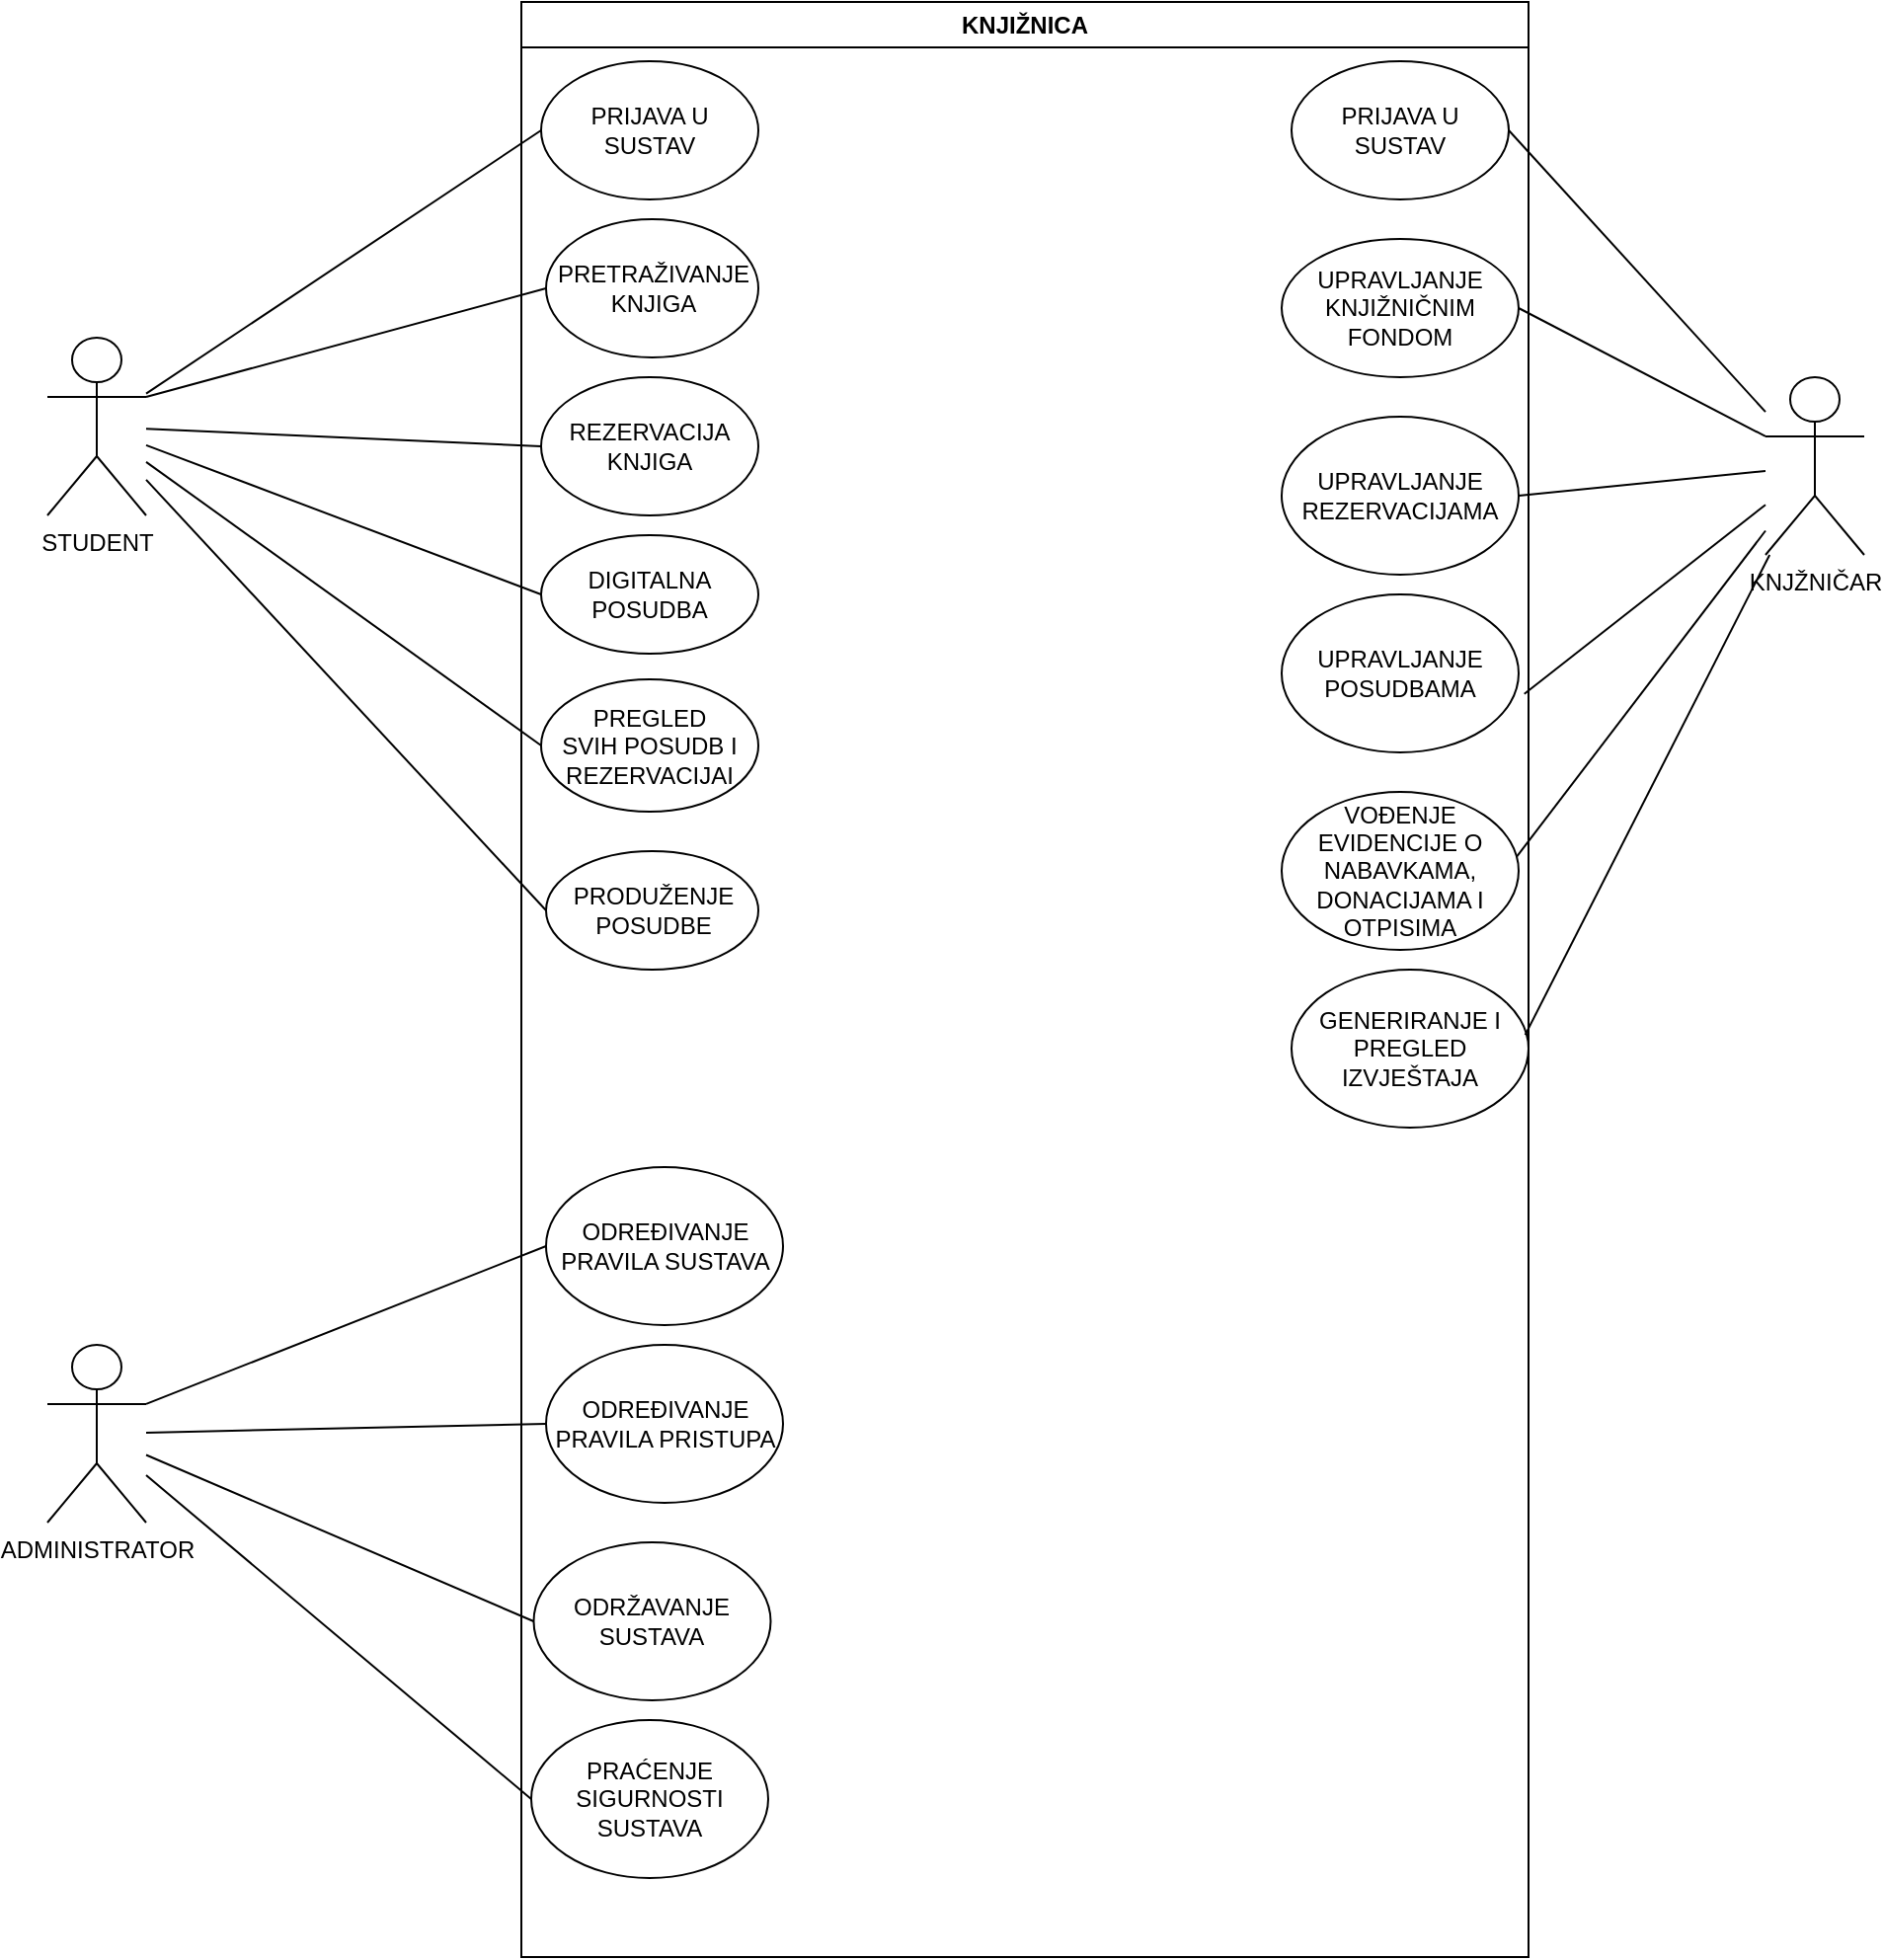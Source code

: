 <mxfile version="27.1.6">
  <diagram name="Page-1" id="Ws7HdihnxqeCmHbtNUcM">
    <mxGraphModel dx="1213" dy="738" grid="1" gridSize="10" guides="1" tooltips="1" connect="1" arrows="1" fold="1" page="1" pageScale="1" pageWidth="1169" pageHeight="827" background="#FFFFFF" math="0" shadow="0">
      <root>
        <mxCell id="0" />
        <mxCell id="1" parent="0" />
        <mxCell id="WqEMcibUl_75Bd5WsS2H-1" value="KNJIŽNICA" style="swimlane;whiteSpace=wrap;html=1;" parent="1" vertex="1">
          <mxGeometry x="360" y="70" width="510" height="990" as="geometry" />
        </mxCell>
        <mxCell id="WqEMcibUl_75Bd5WsS2H-6" value="PRETRAŽIVANJE KNJIGA" style="ellipse;whiteSpace=wrap;html=1;" parent="WqEMcibUl_75Bd5WsS2H-1" vertex="1">
          <mxGeometry x="12.5" y="110" width="107.5" height="70" as="geometry" />
        </mxCell>
        <mxCell id="WqEMcibUl_75Bd5WsS2H-7" value="PRIJAVA U SUSTAV" style="ellipse;whiteSpace=wrap;html=1;" parent="WqEMcibUl_75Bd5WsS2H-1" vertex="1">
          <mxGeometry x="10" y="30" width="110" height="70" as="geometry" />
        </mxCell>
        <mxCell id="WqEMcibUl_75Bd5WsS2H-9" value="DIGITALNA POSUDBA" style="ellipse;whiteSpace=wrap;html=1;" parent="WqEMcibUl_75Bd5WsS2H-1" vertex="1">
          <mxGeometry x="10" y="270" width="110" height="60" as="geometry" />
        </mxCell>
        <mxCell id="WqEMcibUl_75Bd5WsS2H-8" value="REZERVACIJA KNJIGA" style="ellipse;whiteSpace=wrap;html=1;" parent="WqEMcibUl_75Bd5WsS2H-1" vertex="1">
          <mxGeometry x="10" y="190" width="110" height="70" as="geometry" />
        </mxCell>
        <mxCell id="WqEMcibUl_75Bd5WsS2H-10" value="&lt;div&gt;PREGLED&lt;/div&gt;&lt;div&gt;SVIH POSUDB I REZERVACIJAI&lt;/div&gt;" style="ellipse;whiteSpace=wrap;html=1;" parent="WqEMcibUl_75Bd5WsS2H-1" vertex="1">
          <mxGeometry x="10" y="343" width="110" height="67" as="geometry" />
        </mxCell>
        <mxCell id="WqEMcibUl_75Bd5WsS2H-11" value="&lt;div&gt;PRODUŽENJE&lt;/div&gt;&lt;div&gt;POSUDBE&lt;/div&gt;" style="ellipse;whiteSpace=wrap;html=1;" parent="WqEMcibUl_75Bd5WsS2H-1" vertex="1">
          <mxGeometry x="12.5" y="430" width="107.5" height="60" as="geometry" />
        </mxCell>
        <mxCell id="WqEMcibUl_75Bd5WsS2H-20" value="UPRAVLJANJE&lt;br&gt;KNJIŽNIČNIM FONDOM" style="ellipse;whiteSpace=wrap;html=1;" parent="WqEMcibUl_75Bd5WsS2H-1" vertex="1">
          <mxGeometry x="385" y="120" width="120" height="70" as="geometry" />
        </mxCell>
        <mxCell id="WqEMcibUl_75Bd5WsS2H-21" value="PRIJAVA U SUSTAV" style="ellipse;whiteSpace=wrap;html=1;" parent="WqEMcibUl_75Bd5WsS2H-1" vertex="1">
          <mxGeometry x="390" y="30" width="110" height="70" as="geometry" />
        </mxCell>
        <mxCell id="WqEMcibUl_75Bd5WsS2H-22" value="UPRAVLJANJE REZERVACIJAMA" style="ellipse;whiteSpace=wrap;html=1;" parent="WqEMcibUl_75Bd5WsS2H-1" vertex="1">
          <mxGeometry x="385" y="210" width="120" height="80" as="geometry" />
        </mxCell>
        <mxCell id="WqEMcibUl_75Bd5WsS2H-23" value="UPRAVLJANJE POSUDBAMA" style="ellipse;whiteSpace=wrap;html=1;" parent="WqEMcibUl_75Bd5WsS2H-1" vertex="1">
          <mxGeometry x="385" y="300" width="120" height="80" as="geometry" />
        </mxCell>
        <mxCell id="WqEMcibUl_75Bd5WsS2H-24" value="VOĐENJE EVIDENCIJE O NABAVKAMA, DONACIJAMA I OTPISIMA" style="ellipse;whiteSpace=wrap;html=1;" parent="WqEMcibUl_75Bd5WsS2H-1" vertex="1">
          <mxGeometry x="385" y="400" width="120" height="80" as="geometry" />
        </mxCell>
        <mxCell id="WqEMcibUl_75Bd5WsS2H-25" value="GENERIRANJE I PREGLED IZVJEŠTAJA" style="ellipse;whiteSpace=wrap;html=1;" parent="WqEMcibUl_75Bd5WsS2H-1" vertex="1">
          <mxGeometry x="390" y="490" width="120" height="80" as="geometry" />
        </mxCell>
        <mxCell id="WqEMcibUl_75Bd5WsS2H-38" value="&lt;div&gt;ODREĐIVANJE&lt;/div&gt;&lt;div&gt;PRAVILA SUSTAVA&lt;/div&gt;" style="ellipse;whiteSpace=wrap;html=1;" parent="WqEMcibUl_75Bd5WsS2H-1" vertex="1">
          <mxGeometry x="12.5" y="590" width="120" height="80" as="geometry" />
        </mxCell>
        <mxCell id="WqEMcibUl_75Bd5WsS2H-39" value="ODREĐIVANJE PRAVILA PRISTUPA" style="ellipse;whiteSpace=wrap;html=1;" parent="WqEMcibUl_75Bd5WsS2H-1" vertex="1">
          <mxGeometry x="12.5" y="680" width="120" height="80" as="geometry" />
        </mxCell>
        <mxCell id="WqEMcibUl_75Bd5WsS2H-40" value="ODRŽAVANJE SUSTAVA" style="ellipse;whiteSpace=wrap;html=1;" parent="WqEMcibUl_75Bd5WsS2H-1" vertex="1">
          <mxGeometry x="6.25" y="780" width="120" height="80" as="geometry" />
        </mxCell>
        <mxCell id="WqEMcibUl_75Bd5WsS2H-57" value="PRAĆENJE SIGURNOSTI SUSTAVA" style="ellipse;whiteSpace=wrap;html=1;" parent="WqEMcibUl_75Bd5WsS2H-1" vertex="1">
          <mxGeometry x="5" y="870" width="120" height="80" as="geometry" />
        </mxCell>
        <mxCell id="WqEMcibUl_75Bd5WsS2H-2" value="KNJŽNIČAR" style="shape=umlActor;verticalLabelPosition=bottom;verticalAlign=top;html=1;outlineConnect=0;" parent="1" vertex="1">
          <mxGeometry x="990" y="260" width="50" height="90" as="geometry" />
        </mxCell>
        <mxCell id="WqEMcibUl_75Bd5WsS2H-12" value="" style="endArrow=none;html=1;rounded=0;exitX=0;exitY=0.5;exitDx=0;exitDy=0;" parent="1" source="WqEMcibUl_75Bd5WsS2H-11" target="WqEMcibUl_75Bd5WsS2H-19" edge="1">
          <mxGeometry width="50" height="50" relative="1" as="geometry">
            <mxPoint x="520" y="340" as="sourcePoint" />
            <mxPoint x="180" y="330" as="targetPoint" />
          </mxGeometry>
        </mxCell>
        <mxCell id="WqEMcibUl_75Bd5WsS2H-13" value="" style="endArrow=none;html=1;rounded=0;entryX=0;entryY=0.5;entryDx=0;entryDy=0;" parent="1" source="WqEMcibUl_75Bd5WsS2H-19" target="WqEMcibUl_75Bd5WsS2H-10" edge="1">
          <mxGeometry width="50" height="50" relative="1" as="geometry">
            <mxPoint x="190" y="310" as="sourcePoint" />
            <mxPoint x="570" y="290" as="targetPoint" />
          </mxGeometry>
        </mxCell>
        <mxCell id="WqEMcibUl_75Bd5WsS2H-14" value="" style="endArrow=none;html=1;rounded=0;entryX=0;entryY=0.5;entryDx=0;entryDy=0;" parent="1" source="WqEMcibUl_75Bd5WsS2H-19" target="WqEMcibUl_75Bd5WsS2H-9" edge="1">
          <mxGeometry width="50" height="50" relative="1" as="geometry">
            <mxPoint x="200" y="300" as="sourcePoint" />
            <mxPoint x="570" y="290" as="targetPoint" />
          </mxGeometry>
        </mxCell>
        <mxCell id="WqEMcibUl_75Bd5WsS2H-15" value="" style="endArrow=none;html=1;rounded=0;entryX=0;entryY=0.5;entryDx=0;entryDy=0;" parent="1" source="WqEMcibUl_75Bd5WsS2H-19" target="WqEMcibUl_75Bd5WsS2H-8" edge="1">
          <mxGeometry width="50" height="50" relative="1" as="geometry">
            <mxPoint x="200" y="290" as="sourcePoint" />
            <mxPoint x="570" y="290" as="targetPoint" />
          </mxGeometry>
        </mxCell>
        <mxCell id="WqEMcibUl_75Bd5WsS2H-16" value="" style="endArrow=none;html=1;rounded=0;entryX=0;entryY=0.5;entryDx=0;entryDy=0;exitX=1;exitY=0.333;exitDx=0;exitDy=0;exitPerimeter=0;" parent="1" source="WqEMcibUl_75Bd5WsS2H-19" target="WqEMcibUl_75Bd5WsS2H-6" edge="1">
          <mxGeometry width="50" height="50" relative="1" as="geometry">
            <mxPoint x="200" y="280" as="sourcePoint" />
            <mxPoint x="570" y="290" as="targetPoint" />
          </mxGeometry>
        </mxCell>
        <mxCell id="WqEMcibUl_75Bd5WsS2H-19" value="STUDENT" style="shape=umlActor;verticalLabelPosition=bottom;verticalAlign=top;html=1;outlineConnect=0;" parent="1" vertex="1">
          <mxGeometry x="120" y="240" width="50" height="90" as="geometry" />
        </mxCell>
        <mxCell id="WqEMcibUl_75Bd5WsS2H-28" value="" style="endArrow=none;html=1;rounded=0;exitX=1.024;exitY=0.63;exitDx=0;exitDy=0;exitPerimeter=0;" parent="1" source="WqEMcibUl_75Bd5WsS2H-23" target="WqEMcibUl_75Bd5WsS2H-2" edge="1">
          <mxGeometry width="50" height="50" relative="1" as="geometry">
            <mxPoint x="630" y="440" as="sourcePoint" />
            <mxPoint x="970" y="330" as="targetPoint" />
          </mxGeometry>
        </mxCell>
        <mxCell id="WqEMcibUl_75Bd5WsS2H-29" value="" style="endArrow=none;html=1;rounded=0;entryX=1;entryY=0.5;entryDx=0;entryDy=0;" parent="1" source="WqEMcibUl_75Bd5WsS2H-2" target="WqEMcibUl_75Bd5WsS2H-22" edge="1">
          <mxGeometry width="50" height="50" relative="1" as="geometry">
            <mxPoint x="980" y="310" as="sourcePoint" />
            <mxPoint x="680" y="390" as="targetPoint" />
          </mxGeometry>
        </mxCell>
        <mxCell id="WqEMcibUl_75Bd5WsS2H-31" value="" style="endArrow=none;html=1;rounded=0;entryX=1;entryY=0.5;entryDx=0;entryDy=0;" parent="1" source="WqEMcibUl_75Bd5WsS2H-2" target="WqEMcibUl_75Bd5WsS2H-21" edge="1">
          <mxGeometry width="50" height="50" relative="1" as="geometry">
            <mxPoint x="980" y="280" as="sourcePoint" />
            <mxPoint x="680" y="390" as="targetPoint" />
          </mxGeometry>
        </mxCell>
        <mxCell id="WqEMcibUl_75Bd5WsS2H-33" value="ADMINISTRATOR" style="shape=umlActor;verticalLabelPosition=bottom;verticalAlign=top;html=1;outlineConnect=0;" parent="1" vertex="1">
          <mxGeometry x="120" y="750" width="50" height="90" as="geometry" />
        </mxCell>
        <mxCell id="WqEMcibUl_75Bd5WsS2H-58" value="" style="endArrow=none;html=1;rounded=0;exitX=0;exitY=0.5;exitDx=0;exitDy=0;" parent="1" source="WqEMcibUl_75Bd5WsS2H-57" target="WqEMcibUl_75Bd5WsS2H-33" edge="1">
          <mxGeometry width="50" height="50" relative="1" as="geometry">
            <mxPoint x="580" y="870" as="sourcePoint" />
            <mxPoint x="630" y="820" as="targetPoint" />
          </mxGeometry>
        </mxCell>
        <mxCell id="WqEMcibUl_75Bd5WsS2H-59" value="" style="endArrow=none;html=1;rounded=0;exitX=0;exitY=0.5;exitDx=0;exitDy=0;" parent="1" source="WqEMcibUl_75Bd5WsS2H-40" target="WqEMcibUl_75Bd5WsS2H-33" edge="1">
          <mxGeometry width="50" height="50" relative="1" as="geometry">
            <mxPoint x="580" y="870" as="sourcePoint" />
            <mxPoint x="630" y="820" as="targetPoint" />
          </mxGeometry>
        </mxCell>
        <mxCell id="WqEMcibUl_75Bd5WsS2H-60" value="" style="endArrow=none;html=1;rounded=0;exitX=0;exitY=0.5;exitDx=0;exitDy=0;" parent="1" source="WqEMcibUl_75Bd5WsS2H-39" target="WqEMcibUl_75Bd5WsS2H-33" edge="1">
          <mxGeometry width="50" height="50" relative="1" as="geometry">
            <mxPoint x="580" y="870" as="sourcePoint" />
            <mxPoint x="630" y="820" as="targetPoint" />
          </mxGeometry>
        </mxCell>
        <mxCell id="WqEMcibUl_75Bd5WsS2H-61" value="" style="endArrow=none;html=1;rounded=0;exitX=0;exitY=0.5;exitDx=0;exitDy=0;entryX=1;entryY=0.333;entryDx=0;entryDy=0;entryPerimeter=0;" parent="1" source="WqEMcibUl_75Bd5WsS2H-38" target="WqEMcibUl_75Bd5WsS2H-33" edge="1">
          <mxGeometry width="50" height="50" relative="1" as="geometry">
            <mxPoint x="580" y="870" as="sourcePoint" />
            <mxPoint x="630" y="820" as="targetPoint" />
          </mxGeometry>
        </mxCell>
        <mxCell id="WqEMcibUl_75Bd5WsS2H-62" value="" style="endArrow=none;html=1;rounded=0;entryX=0;entryY=0.5;entryDx=0;entryDy=0;" parent="1" source="WqEMcibUl_75Bd5WsS2H-19" target="WqEMcibUl_75Bd5WsS2H-7" edge="1">
          <mxGeometry width="50" height="50" relative="1" as="geometry">
            <mxPoint x="580" y="510" as="sourcePoint" />
            <mxPoint x="630" y="460" as="targetPoint" />
          </mxGeometry>
        </mxCell>
        <mxCell id="WqEMcibUl_75Bd5WsS2H-30" value="" style="endArrow=none;html=1;rounded=0;entryX=0;entryY=0.333;entryDx=0;entryDy=0;exitX=1;exitY=0.5;exitDx=0;exitDy=0;entryPerimeter=0;" parent="1" source="WqEMcibUl_75Bd5WsS2H-20" target="WqEMcibUl_75Bd5WsS2H-2" edge="1">
          <mxGeometry width="50" height="50" relative="1" as="geometry">
            <mxPoint x="980" y="290" as="sourcePoint" />
            <mxPoint x="680" y="390" as="targetPoint" />
          </mxGeometry>
        </mxCell>
        <mxCell id="WqEMcibUl_75Bd5WsS2H-27" value="" style="endArrow=none;html=1;rounded=0;entryX=0.986;entryY=0.413;entryDx=0;entryDy=0;entryPerimeter=0;" parent="1" source="WqEMcibUl_75Bd5WsS2H-2" target="WqEMcibUl_75Bd5WsS2H-25" edge="1">
          <mxGeometry width="50" height="50" relative="1" as="geometry">
            <mxPoint x="630" y="440" as="sourcePoint" />
            <mxPoint x="970" y="350" as="targetPoint" />
          </mxGeometry>
        </mxCell>
        <mxCell id="WqEMcibUl_75Bd5WsS2H-63" value="" style="endArrow=none;html=1;rounded=0;entryX=0.991;entryY=0.412;entryDx=0;entryDy=0;entryPerimeter=0;" parent="1" source="WqEMcibUl_75Bd5WsS2H-2" target="WqEMcibUl_75Bd5WsS2H-24" edge="1">
          <mxGeometry width="50" height="50" relative="1" as="geometry">
            <mxPoint x="1080" y="605" as="sourcePoint" />
            <mxPoint x="1080" y="500" as="targetPoint" />
          </mxGeometry>
        </mxCell>
      </root>
    </mxGraphModel>
  </diagram>
</mxfile>
